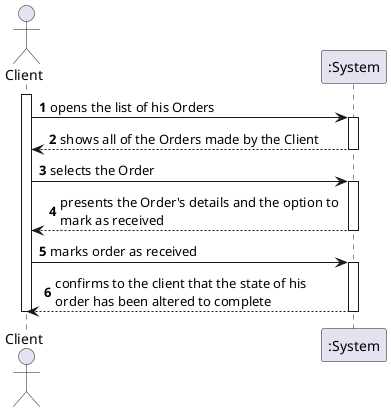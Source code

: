 @startuml
autonumber
actor "Client" as CLI
participant ":System" as STM
activate CLI
CLI-> STM :opens the list of his Orders
activate STM
STM --> CLI :shows all of the Orders made by the Client
deactivate STM
CLI -> STM : selects the Order
activate STM
STM --> CLI :presents the Order's details and the option to \nmark as received
deactivate STM
CLI -> STM : marks order as received
activate STM
STM --> CLI : confirms to the client that the state of his \norder has been altered to complete
deactivate STM

deactivate CLI
@enduml
